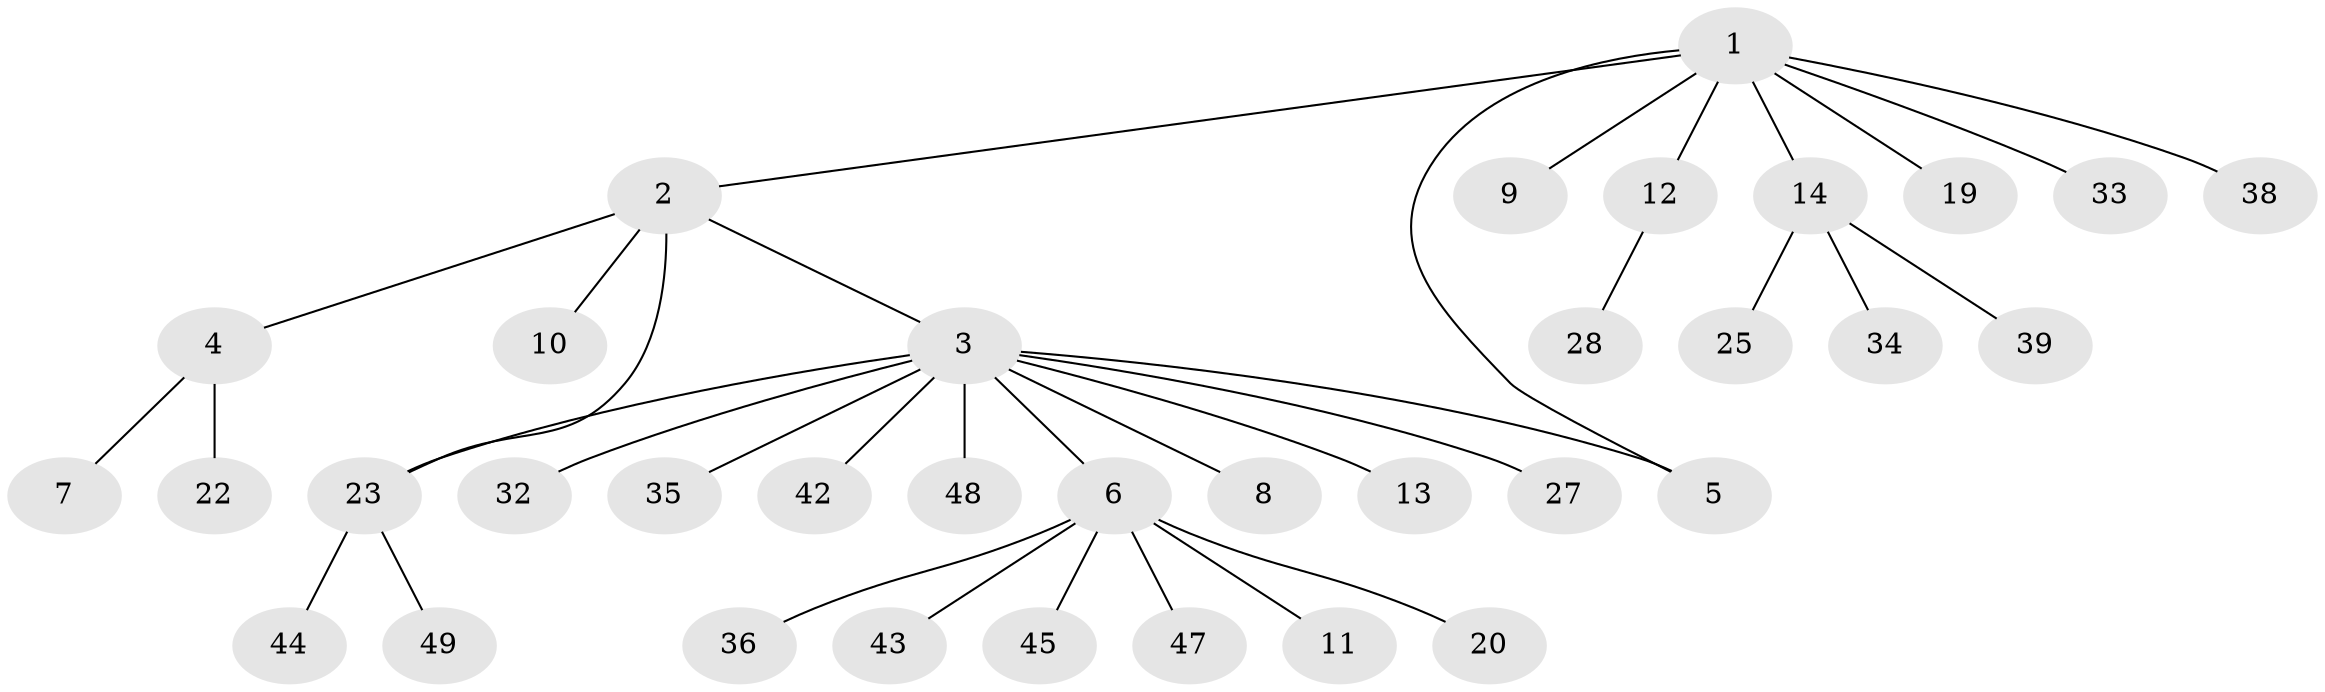 // original degree distribution, {9: 0.02, 6: 0.02, 12: 0.02, 4: 0.06, 3: 0.08, 8: 0.02, 1: 0.58, 2: 0.2}
// Generated by graph-tools (version 1.1) at 2025/11/02/27/25 16:11:15]
// undirected, 35 vertices, 36 edges
graph export_dot {
graph [start="1"]
  node [color=gray90,style=filled];
  1 [super="+31"];
  2 [super="+15"];
  3 [super="+29"];
  4 [super="+50"];
  5 [super="+18"];
  6 [super="+21"];
  7;
  8;
  9 [super="+41"];
  10 [super="+16"];
  11 [super="+46"];
  12 [super="+26"];
  13 [super="+24"];
  14 [super="+17"];
  19;
  20;
  22 [super="+30"];
  23 [super="+40"];
  25;
  27 [super="+37"];
  28;
  32;
  33;
  34;
  35;
  36;
  38;
  39;
  42;
  43;
  44;
  45;
  47;
  48;
  49;
  1 -- 2;
  1 -- 5;
  1 -- 9;
  1 -- 12;
  1 -- 14;
  1 -- 19;
  1 -- 33;
  1 -- 38;
  2 -- 3;
  2 -- 4;
  2 -- 10;
  2 -- 23;
  3 -- 5;
  3 -- 6;
  3 -- 8;
  3 -- 13;
  3 -- 23;
  3 -- 27 [weight=2];
  3 -- 32 [weight=2];
  3 -- 35;
  3 -- 48;
  3 -- 42;
  4 -- 7;
  4 -- 22 [weight=2];
  6 -- 11;
  6 -- 20;
  6 -- 36;
  6 -- 43;
  6 -- 45;
  6 -- 47;
  12 -- 28;
  14 -- 34;
  14 -- 39;
  14 -- 25;
  23 -- 44;
  23 -- 49;
}
